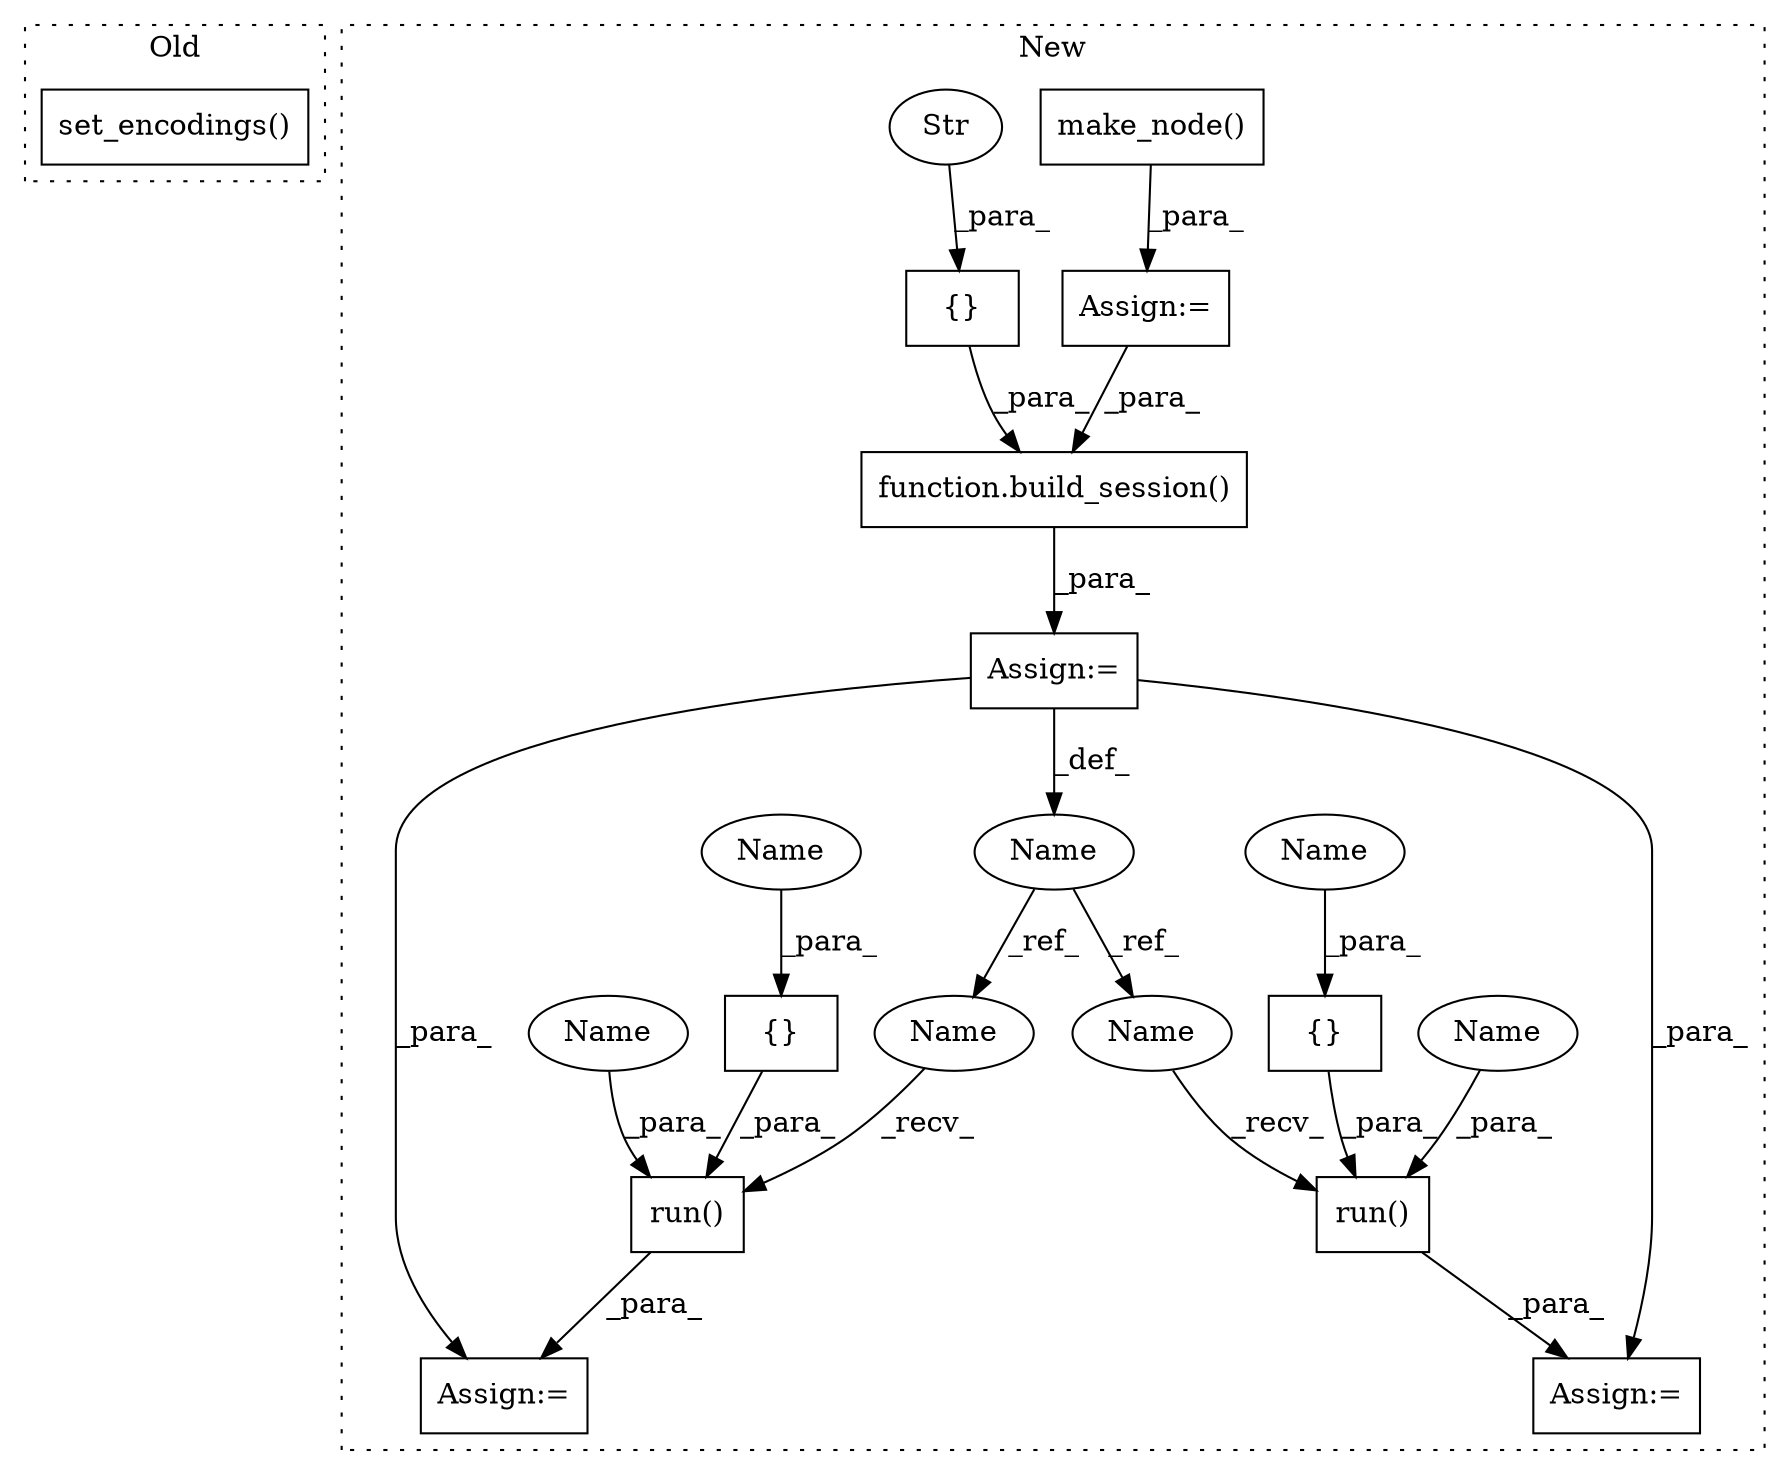 digraph G {
subgraph cluster0 {
1 [label="set_encodings()" a="75" s="5634,5663" l="20,1" shape="box"];
label = "Old";
style="dotted";
}
subgraph cluster1 {
2 [label="function.build_session()" a="75" s="12668,12713" l="14,1" shape="box"];
3 [label="run()" a="75" s="13132,13170" l="12,1" shape="box"];
4 [label="make_node()" a="75" s="12419,12443" l="17,138" shape="box"];
5 [label="{}" a="59" s="12689,12712" l="1,0" shape="box"];
6 [label="Str" a="66" s="12690" l="22" shape="ellipse"];
7 [label="{}" a="95" s="13150,13169" l="1,1" shape="box"];
8 [label="Assign:=" a="68" s="12416" l="3" shape="box"];
9 [label="Assign:=" a="68" s="13129" l="3" shape="box"];
10 [label="Assign:=" a="68" s="12665" l="3" shape="box"];
11 [label="{}" a="95" s="13450,13469" l="1,1" shape="box"];
12 [label="run()" a="75" s="13432,13470" l="12,1" shape="box"];
13 [label="Name" a="87" s="12658" l="7" shape="ellipse"];
14 [label="Assign:=" a="68" s="13429" l="3" shape="box"];
15 [label="Name" a="87" s="13444" l="4" shape="ellipse"];
16 [label="Name" a="87" s="13144" l="4" shape="ellipse"];
17 [label="Name" a="87" s="13132" l="7" shape="ellipse"];
18 [label="Name" a="87" s="13432" l="7" shape="ellipse"];
19 [label="Name" a="87" s="13150,13169" l="1,1" shape="ellipse"];
20 [label="Name" a="87" s="13450,13469" l="1,1" shape="ellipse"];
label = "New";
style="dotted";
}
2 -> 10 [label="_para_"];
3 -> 9 [label="_para_"];
4 -> 8 [label="_para_"];
5 -> 2 [label="_para_"];
6 -> 5 [label="_para_"];
7 -> 3 [label="_para_"];
8 -> 2 [label="_para_"];
10 -> 9 [label="_para_"];
10 -> 13 [label="_def_"];
10 -> 14 [label="_para_"];
11 -> 12 [label="_para_"];
12 -> 14 [label="_para_"];
13 -> 17 [label="_ref_"];
13 -> 18 [label="_ref_"];
15 -> 12 [label="_para_"];
16 -> 3 [label="_para_"];
17 -> 3 [label="_recv_"];
18 -> 12 [label="_recv_"];
19 -> 7 [label="_para_"];
20 -> 11 [label="_para_"];
}